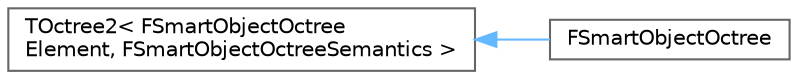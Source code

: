 digraph "Graphical Class Hierarchy"
{
 // INTERACTIVE_SVG=YES
 // LATEX_PDF_SIZE
  bgcolor="transparent";
  edge [fontname=Helvetica,fontsize=10,labelfontname=Helvetica,labelfontsize=10];
  node [fontname=Helvetica,fontsize=10,shape=box,height=0.2,width=0.4];
  rankdir="LR";
  Node0 [id="Node000000",label="TOctree2\< FSmartObjectOctree\lElement, FSmartObjectOctreeSemantics \>",height=0.2,width=0.4,color="grey40", fillcolor="white", style="filled",URL="$db/d87/classTOctree2.html",tooltip=" "];
  Node0 -> Node1 [id="edge8306_Node000000_Node000001",dir="back",color="steelblue1",style="solid",tooltip=" "];
  Node1 [id="Node000001",label="FSmartObjectOctree",height=0.2,width=0.4,color="grey40", fillcolor="white", style="filled",URL="$d2/d35/structFSmartObjectOctree.html",tooltip=" "];
}
